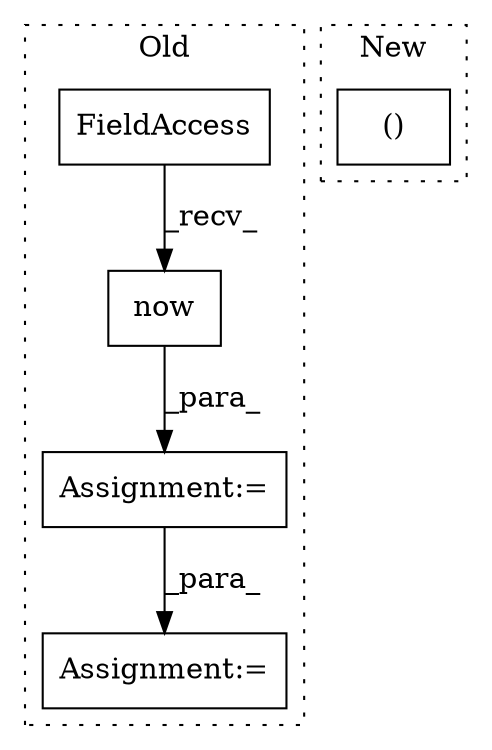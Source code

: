 digraph G {
subgraph cluster0 {
1 [label="now" a="32" s="1776" l="5" shape="box"];
3 [label="Assignment:=" a="7" s="1796" l="1" shape="box"];
4 [label="FieldAccess" a="22" s="1758" l="17" shape="box"];
5 [label="Assignment:=" a="7" s="1757" l="1" shape="box"];
label = "Old";
style="dotted";
}
subgraph cluster1 {
2 [label="()" a="106" s="9276" l="15" shape="box"];
label = "New";
style="dotted";
}
1 -> 5 [label="_para_"];
4 -> 1 [label="_recv_"];
5 -> 3 [label="_para_"];
}